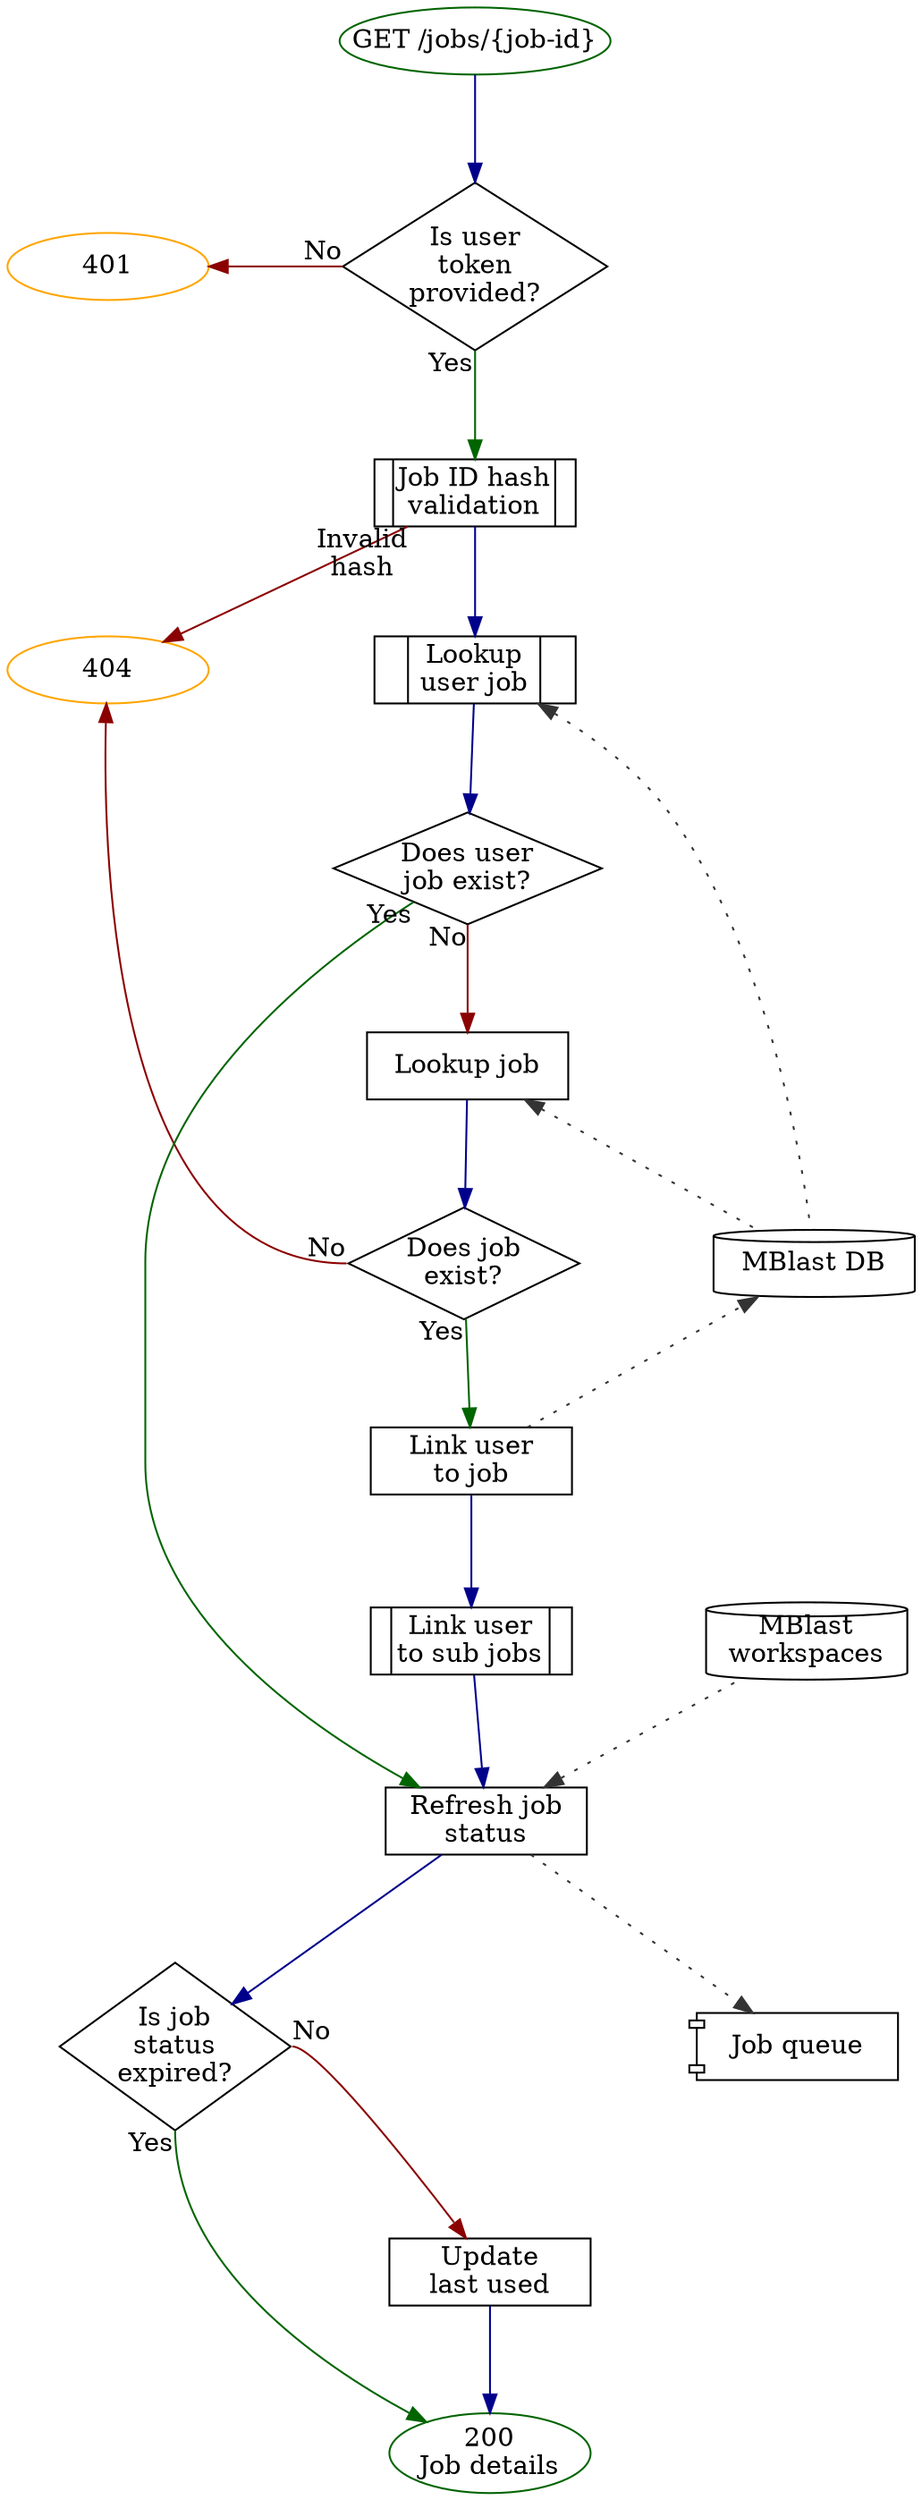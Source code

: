 digraph {
  graph [nodesep=1, ranksep=0.8]
  node  [margin=0, shape=rect, width=1.5]
  edge  [color=darkblue]

  //
  // Nodes
  //

  // Response Codes
  401 [shape=oval, color=orange]
  404 [shape=oval, color=orange]
  200 [label="200\nJob details", shape=oval, color=darkgreen]

  // External Resources
  DB    [label="MBlast DB", shape=cylinder]
  FS    [label="MBlast\nworkspaces", shape=cylinder]
  Queue [label="Job queue", shape=component]

  Start               [label="GET /jobs/{job-id}", shape=oval, color=darkgreen]
  IsUserTokenProvided [label="Is user\ntoken\nprovided?", shape=diamond]
  ValidateJobID       [label="|Job ID hash\nvalidation|", shape=record]
  LookupUserJob       [label="|Lookup\nuser job|", shape=record]
  LookupJob           [label="Lookup job"]
  DoesJobExist1       [label="Does user\njob exist?", shape=diamond]
  DoesJobExist2       [label="Does job\nexist?", shape=diamond]
  RefreshJobStatus    [label="Refresh job\nstatus"]
  LinkUserToJob       [label="Link user\nto job"]
  LinkUserToSubJobs   [label="|Link user\nto sub jobs|", shape=record]
  IsJobStillCached    [label="Is job\nstatus\nexpired?", shape=diamond]
  UpdateLastUsed      [label="Update\nlast used"]

  //
  // Edges
  //

  Start               -> IsUserTokenProvided

  IsUserTokenProvided -> ValidateJobID       [taillabel="Yes", color=darkgreen]
  401                 -> IsUserTokenProvided [headlabel="No", color=darkred, dir=back]

  ValidateJobID       -> LookupUserJob
  ValidateJobID       -> 404                 [taillabel="Invalid\nhash", color=darkred, constraint=false]

  LookupUserJob       -> DoesJobExist1
  LookupUserJob       -> DB                  [dir=back, style=dotted, color="#333333"]

  DoesJobExist1       -> RefreshJobStatus    [taillabel="Yes", color=darkgreen]
  DoesJobExist1       -> LookupJob           [taillabel="No", color=darkred]

  LookupJob           -> DoesJobExist2       []
  LookupJob           -> DB                  [dir=back, style=dotted, color="#333333"]

  DoesJobExist2       -> LinkUserToJob       [taillabel="Yes", color=darkgreen]
  404                 -> DoesJobExist2:w     [headlabel="No", color=darkred, dir=back, constraint=false]

  LinkUserToJob       -> LinkUserToSubJobs
  LinkUserToJob       -> DB                  [style=dotted, color="#333333"]

  LinkUserToSubJobs   -> RefreshJobStatus

  RefreshJobStatus    -> IsJobStillCached
  RefreshJobStatus    -> Queue               [style=dotted, color="#333333"]
  RefreshJobStatus    -> FS                  [dir=back, style=dotted, color="#333333"]

  IsJobStillCached:e  -> UpdateLastUsed      [taillabel="No", color=darkred]
  IsJobStillCached:s  -> 200                 [taillabel="Yes", color=darkgreen]
  UpdateLastUsed      -> 200

  //
  // Formatting
  //
  {
    rank=same
    IsUserTokenProvided
    401
  }
  {
    rank=same
    FS
    LinkUserToSubJobs
  }
  {
    rank=same
    404
    LookupUserJob
  }
  {
    rank=same
    DoesJobExist2
    DB
  }

  {
    edge [style=invis]
    DB -> FS -> Queue -> 200
    401 -> 404
    RefreshJobStatus -> UpdateLastUsed
  }
}